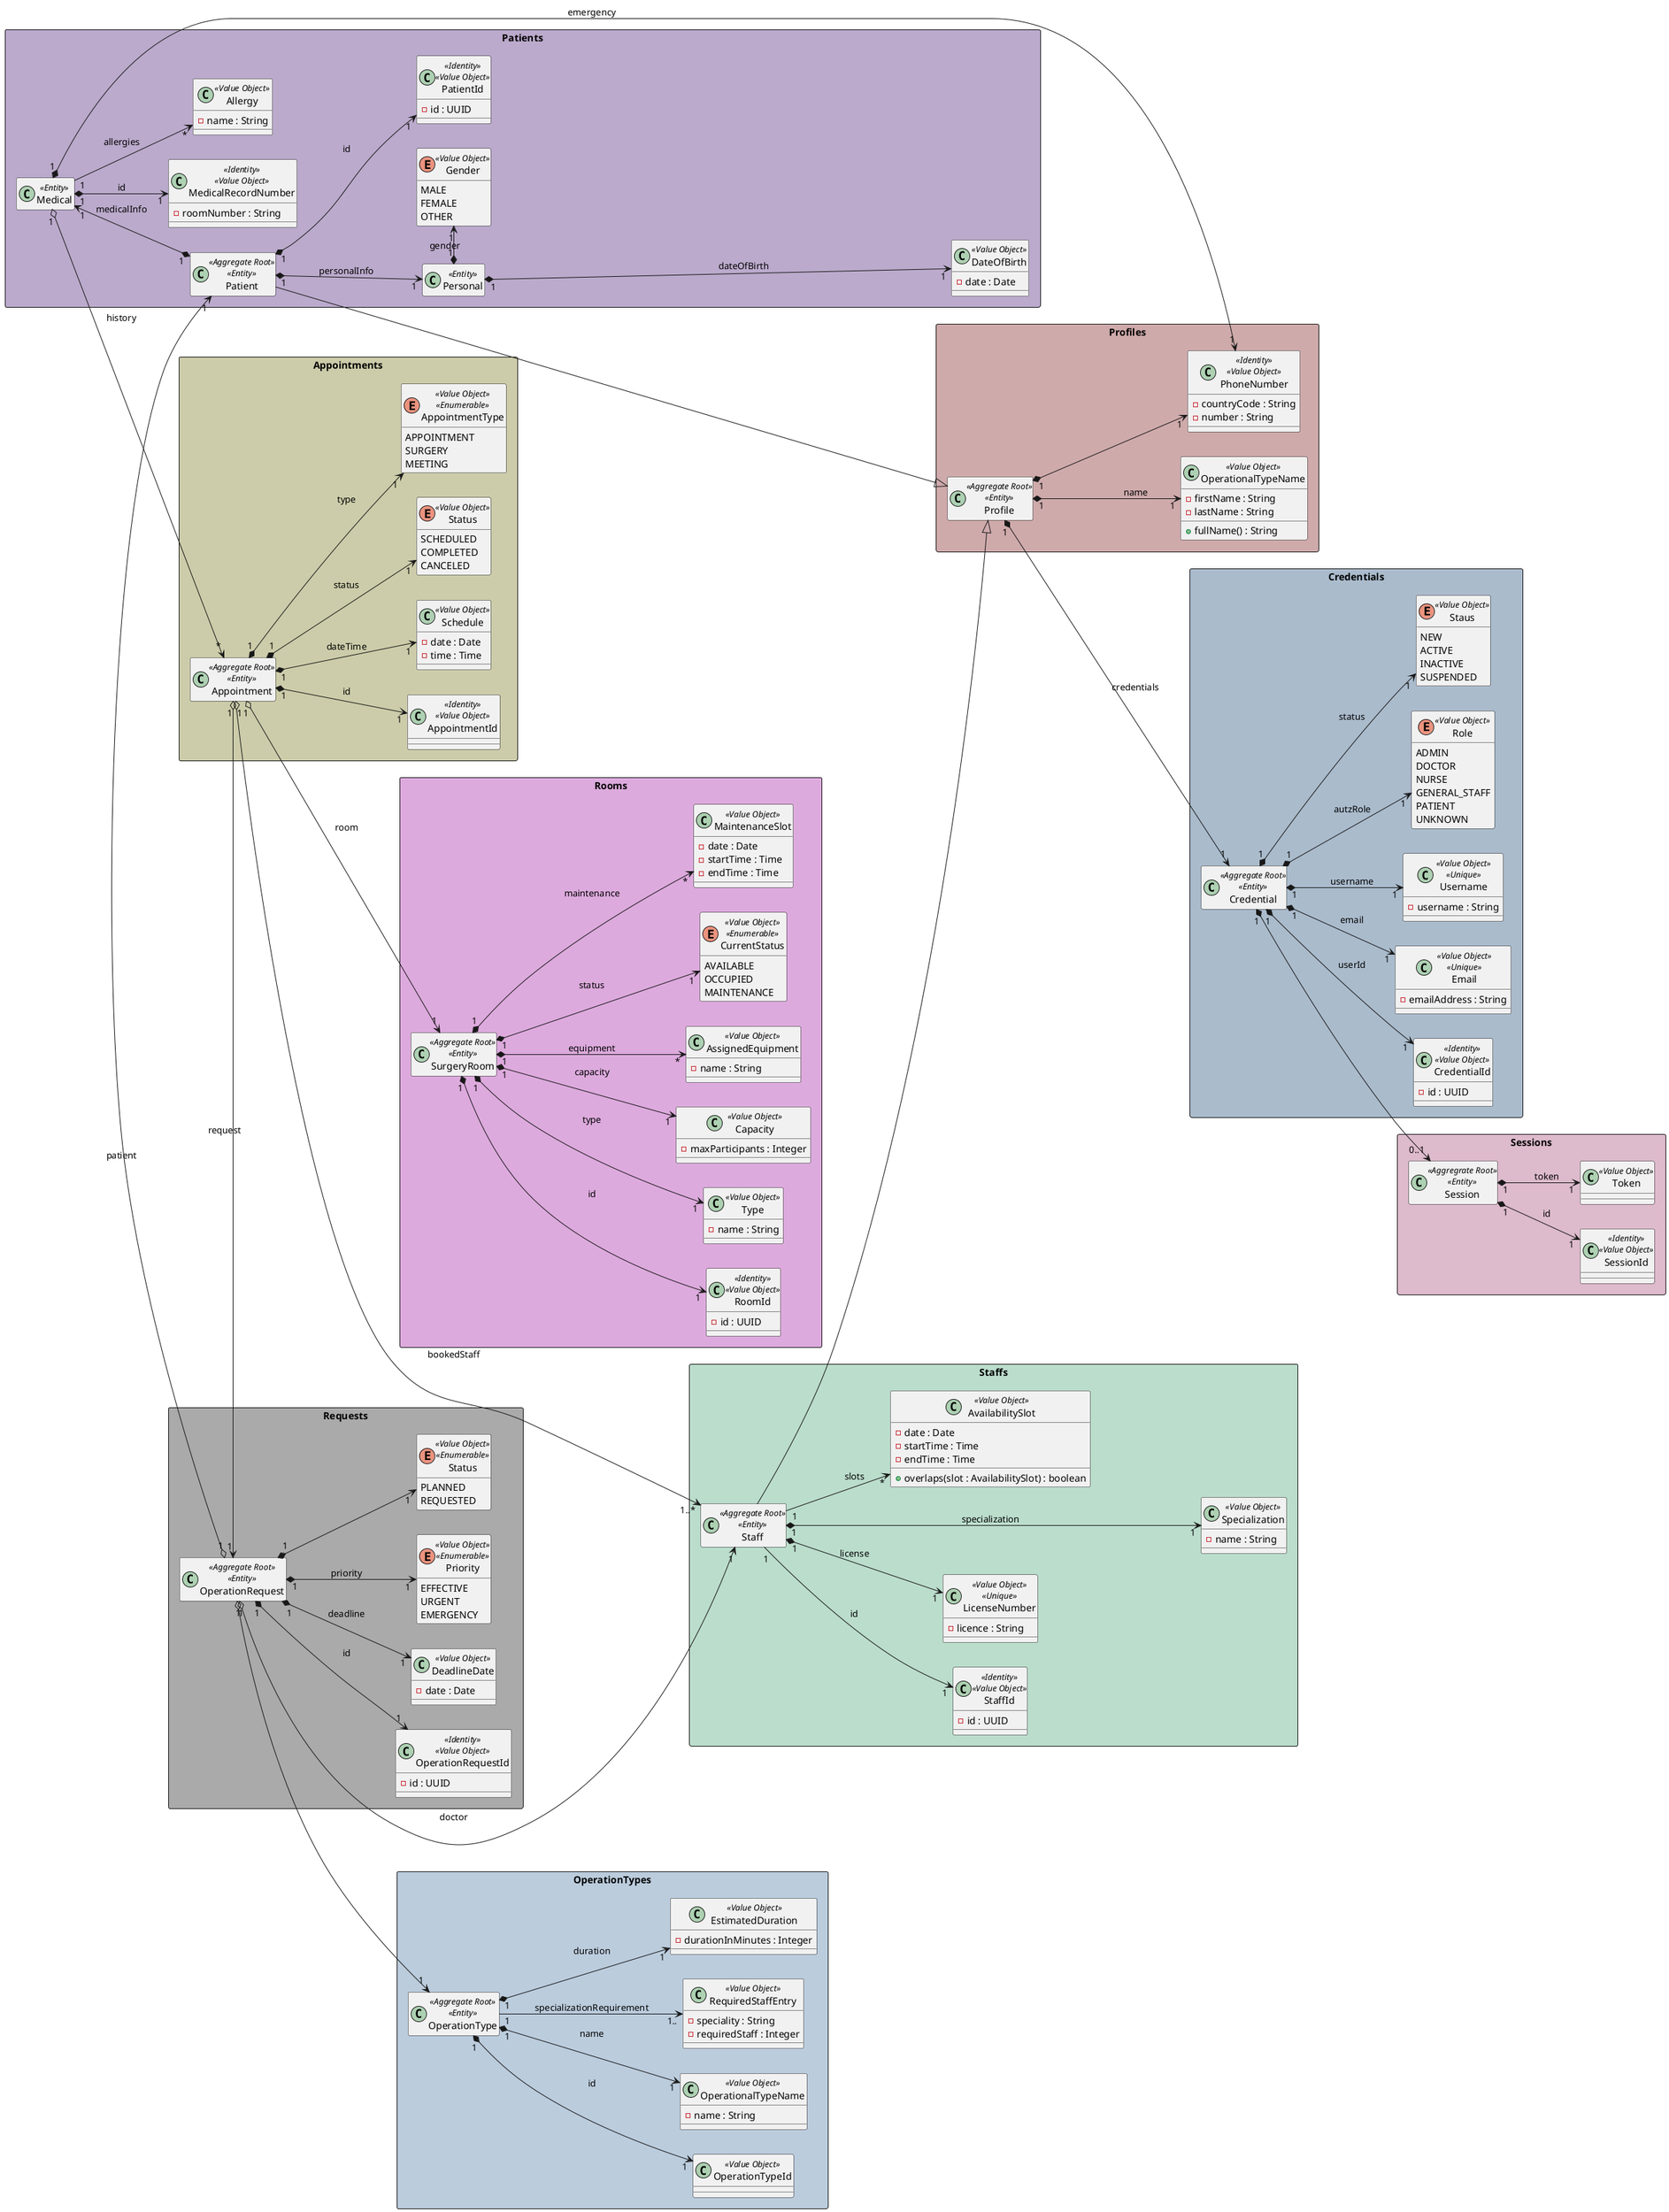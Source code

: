 @startuml
'https://plantuml.com/class-diagram

left to right direction

hide <<Entity>> methods
hide <<Aggregate Root>> methods
hide <<Entity>> fields
hide <<Aggregate Root>> fields
hide enum methods


rectangle Profiles #cfaaab{

    class Profile<<Aggregate Root>><<Entity>>
    class OperationalTypeName<<Value Object>>{
        - firstName : String
        - lastName : String
        + fullName() : String
    }
    class PhoneNumber<<Identity>><<Value Object>>{
            - countryCode : String
            - number : String
        }

    Profile"1" *--> "1"OperationalTypeName : name
    Profile "1" *--> "1" PhoneNumber

}


rectangle Credentials #aabbcc{

   class Credential <<Aggregate Root>><<Entity>>{}
   class CredentialId<<Identity>><<Value Object>>{
    - id : UUID
   }
   class Email <<Value Object>><<Unique>>{
    - emailAddress : String
   }
   class Username<<Value Object>><<Unique>>{
    - username : String
   }
   enum Role<<Value Object>>{
    ADMIN
    DOCTOR
    NURSE
    GENERAL_STAFF
    PATIENT
    UNKNOWN
   }
   enum Staus <<Value Object>>{
    NEW
    ACTIVE
    INACTIVE
    SUSPENDED
   }


   Credential"1" *-->"1"Role : autzRole
   Credential"1" *-->"1"Username : username
   Credential"1" *--> "1"CredentialId : userId
   Credential"1" *-->"1"Email : email
    Credential"1" *-->"1"Staus : status


}

rectangle Patients #bbaacc{
    class Patient <<Aggregate Root>><<Entity>>{}
    class PatientId <<Identity>><<Value Object>>{
        - id : UUID
    }
    class Medical <<Entity>>{}
    class Personal<<Entity>>
    class DateOfBirth <<Value Object>>{
        - date : Date
    }
    enum Gender <<Value Object>>{
        MALE
        FEMALE
        OTHER
    }
    class MedicalRecordNumber<<Identity>><<Value Object>>{
        - roomNumber : String
    }
    class Allergy<<Value Object>>{
        - name : String
    }

    Patient "1" *-up-> "1"Medical : medicalInfo
    Patient "1" *--> "1" PatientId : id
    Patient "1" *--> "1" Personal : personalInfo
    Personal "1" *-> "1" Gender : gender
    Personal "1" *---> "1" DateOfBirth : dateOfBirth
    Medical "1" *--> "1" MedicalRecordNumber : id
    Medical "1" --> "*" Allergy : allergies
    Medical "1" *--> "1" PhoneNumber : emergency
    '' Last connection should be a no no for maintenance reasons, however, the creation of another class with the EXACT
    '' same functionality and business role is also a nightmare for maintenance. Therefore, breaking DDD rules for maintenance's sake

}


rectangle Staffs #bbddcc{
    class Staff <<Aggregate Root>><<Entity>>
    
    class StaffId <<Identity>><<Value Object>>{
        - id : UUID
    }
   
    class LicenseNumber<<Value Object>><<Unique>>{
        - licence : String
    }
    class Specialization <<Value Object>>{
        - name : String
        '' Could be an enum or even another aggregate to harmonise with Required Staff by Specialization
    }
    class AvailabilitySlot<<Value Object>>{
        - date : Date
        - startTime : Time
        - endTime : Time
        + overlaps(slot : AvailabilitySlot) : boolean
    }

    Staff "1" *--> "1" LicenseNumber : license
    Staff "1" *---> "1" Specialization : specialization
   
    Staff "1" --> "*" AvailabilitySlot : slots
    Staff "1" --> "1" StaffId: id
    '' Slots should be stored in Map for efficient storage and fetching
}

rectangle Requests #aaaaaa{
    class OperationRequestId<<Identity>><<Value Object>>{
        - id : UUID
    }
    class OperationRequest<<Aggregate Root>><<Entity>>
    class DeadlineDate<<Value Object>>{
        - date : Date
    }
    enum Priority<<Value Object>><<Enumerable>>{
        EFFECTIVE
        URGENT
        EMERGENCY
        }
    enum Status<<Value Object>><<Enumerable>>{
                PLANNED
                REQUESTED
                
    }


    OperationRequest "1" *--> "1" DeadlineDate : deadline
    OperationRequest "1" *--> "1" Priority : priority
    OperationRequest "1" *--> "1" Status
    OperationRequest "1" *--> "1" OperationRequestId : id

}


rectangle OperationTypes #bbccdd{
    class OperationType<<Aggregate Root>> <<Entity>>
    class OperationTypeId <<Value Object>>
    class OperationalTypeName <<Value Object>>{
        - name : String
    }
    class RequiredStaffEntry<<Value Object>>{
        - speciality : String
        - requiredStaff : Integer
    }
    class EstimatedDuration<<Value Object>>{
        - durationInMinutes : Integer
    }

    OperationType "1" *--> "1" OperationTypeId : id
    OperationType "1" *--> "1" OperationalTypeName : name
    OperationType "1" --> "1.." RequiredStaffEntry : specializationRequirement
    OperationType "1" *--> "1" EstimatedDuration : duration
}


rectangle Appointments #ccccaa{
    class Appointment <<Aggregate Root>> <<Entity>>
    class AppointmentId <<Identity>> <<Value Object>>
    class Schedule<<Value Object>>{
        - date : Date
        - time : Time
    }
    enum Status <<Value Object>>{
        SCHEDULED
        COMPLETED
        CANCELED
    }
    enum AppointmentType<<Value Object>><<Enumerable>>{
        APPOINTMENT
        SURGERY
        MEETING
    }

    Appointment "1" *--> "1" AppointmentId : id
    Appointment "1" *--> "1" Schedule : dateTime
    Appointment "1" *--> "1" Status : status
    Appointment "1" *--> "1" AppointmentType : type
}



rectangle Sessions #ddbacc{
    class Session<<Aggregrate Root>><<Entity>>
    class SessionId <<Identity>><<Value Object>>
    class Token <<Value Object>>
    
  
}

    Session "1" *--> "1" SessionId : id
    Session "1" *--> "1" Token : token
    Credential "1" *--> "0..1" Session





rectangle Rooms #ddaadd{
    class SurgeryRoom<<Aggregate Root>><<Entity>>
    class RoomId<<Identity>><<Value Object>>{
        - id : UUID
    }
    class Type<<Value Object>>{
        - name : String
        '' Could be an enum... In fact, many Value Objects with only name as attribute can be an enum
    }
    class Capacity<<Value Object>>{
        - maxParticipants : Integer
    }
    class AssignedEquipment<<Value Object>>{
        - name : String
    }
    enum CurrentStatus<<Value Object>><<Enumerable>>{
        AVAILABLE
        OCCUPIED
        MAINTENANCE
    }
    class MaintenanceSlot<<Value Object>>{
        - date : Date
        - startTime : Time
        - endTime : Time
    }

    SurgeryRoom "1" *--> "1" RoomId : id
    SurgeryRoom "1" *--> "1" Type : type
    SurgeryRoom "1" *--> "1" Capacity : capacity
    SurgeryRoom "1" *--> "*" AssignedEquipment : equipment
    SurgeryRoom "1" *--> "1" CurrentStatus : status
    SurgeryRoom "1" *--> "*" MaintenanceSlot : maintenance
}

Profile "1" *--> "1" Credential : credentials

OperationRequest "1" o--> "1" OperationType

Appointment "1" o--> "1" OperationRequest : request
Appointment "1" o--> "1..*" Staff : bookedStaff
OperationRequest "1" o-> "1" Patient : patient
OperationRequest "1" o---> "1" Staff : doctor

Appointment "1" o--> "1" SurgeryRoom : room
Medical "1" o--> "*"Appointment : history


Patient --|> Profile
Staff --|> Profile


@enduml
